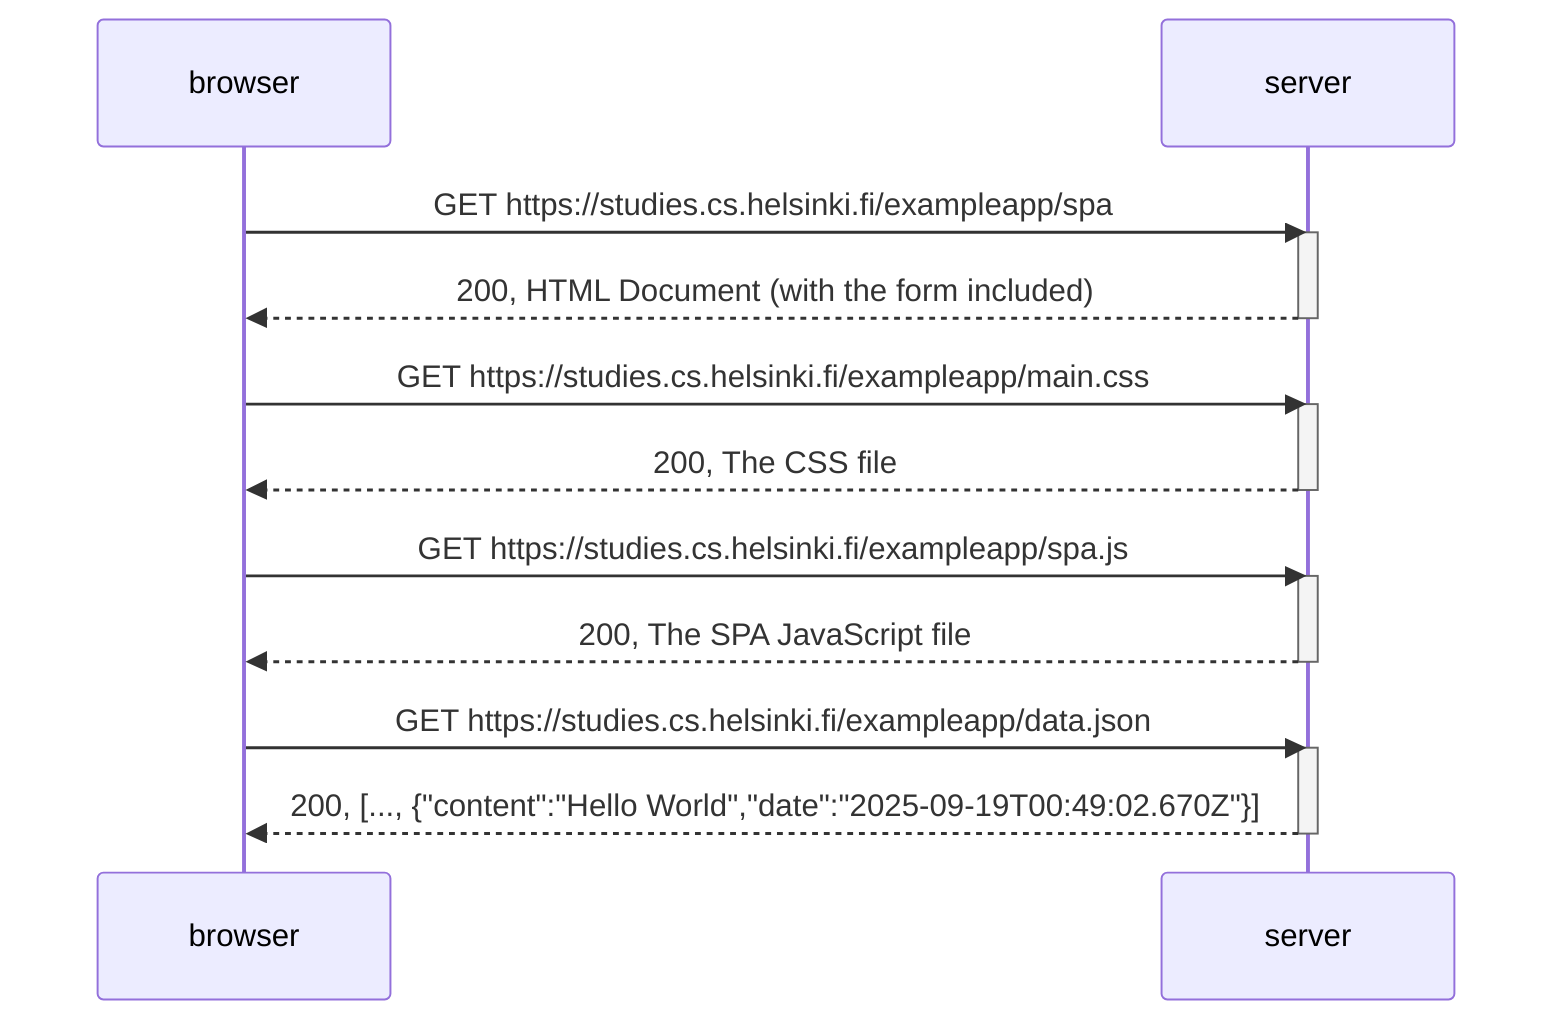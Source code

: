 sequenceDiagram
    participant browser
    participant server
    
    browser->>server: GET https://studies.cs.helsinki.fi/exampleapp/spa
    activate server
    server-->>browser: 200, HTML Document (with the form included)
    deactivate server

    browser->>server: GET https://studies.cs.helsinki.fi/exampleapp/main.css
    activate server
    server-->>browser: 200, The CSS file
    deactivate server

    browser->>server: GET https://studies.cs.helsinki.fi/exampleapp/spa.js
    activate server
    server-->>browser: 200, The SPA JavaScript file
    deactivate server

    browser->>server: GET https://studies.cs.helsinki.fi/exampleapp/data.json
    activate server
    server-->>browser: 200, [..., {"content":"Hello World","date":"2025-09-19T00:49:02.670Z"}]
    deactivate server